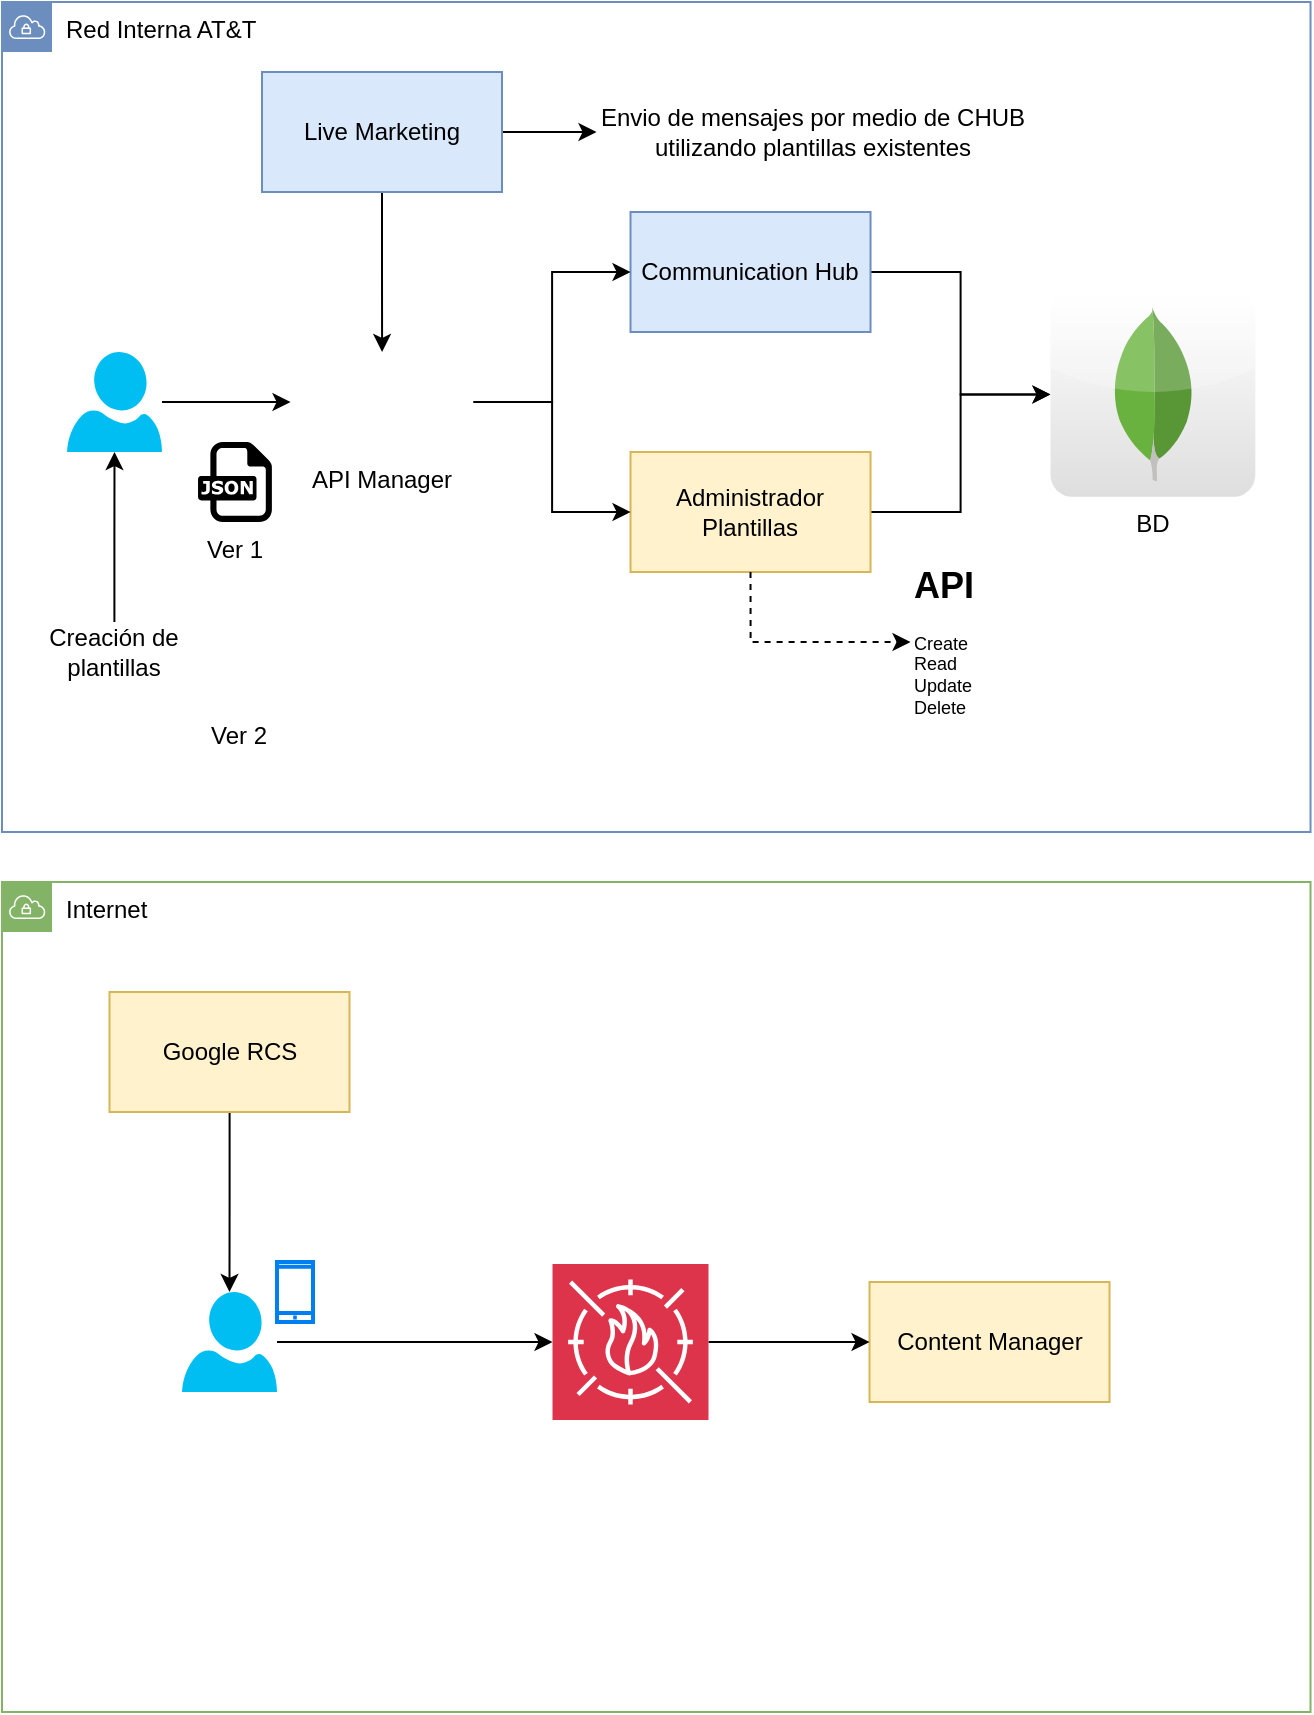 <mxfile version="26.0.10">
  <diagram name="Página-1" id="I--uYjoeAKg2iHmLg4aw">
    <mxGraphModel dx="896" dy="462" grid="1" gridSize="10" guides="1" tooltips="1" connect="1" arrows="1" fold="1" page="1" pageScale="1" pageWidth="827" pageHeight="1169" math="0" shadow="0">
      <root>
        <mxCell id="0" />
        <mxCell id="1" parent="0" />
        <mxCell id="kIFRUREvjJaYd9ezVtCr-22" value="Red Interna AT&amp;amp;T" style="sketch=0;outlineConnect=0;html=1;whiteSpace=wrap;fontSize=12;fontStyle=0;shape=mxgraph.aws4.group;grIcon=mxgraph.aws4.group_vpc;strokeColor=#6c8ebf;fillColor=none;verticalAlign=top;align=left;spacingLeft=30;dashed=0;" vertex="1" parent="1">
          <mxGeometry x="60" y="30" width="654.26" height="415" as="geometry" />
        </mxCell>
        <mxCell id="kIFRUREvjJaYd9ezVtCr-37" value="Internet" style="sketch=0;outlineConnect=0;html=1;whiteSpace=wrap;fontSize=12;fontStyle=0;shape=mxgraph.aws4.group;grIcon=mxgraph.aws4.group_vpc;strokeColor=#82b366;fillColor=none;verticalAlign=top;align=left;spacingLeft=30;dashed=0;" vertex="1" parent="1">
          <mxGeometry x="60" y="470" width="654.26" height="415" as="geometry" />
        </mxCell>
        <mxCell id="kIFRUREvjJaYd9ezVtCr-8" style="edgeStyle=orthogonalEdgeStyle;rounded=0;orthogonalLoop=1;jettySize=auto;html=1;" edge="1" parent="1" source="kIFRUREvjJaYd9ezVtCr-1" target="kIFRUREvjJaYd9ezVtCr-6">
          <mxGeometry relative="1" as="geometry" />
        </mxCell>
        <mxCell id="kIFRUREvjJaYd9ezVtCr-1" value="Communication Hub" style="rounded=0;whiteSpace=wrap;html=1;fillColor=#dae8fc;strokeColor=#6c8ebf;" vertex="1" parent="1">
          <mxGeometry x="374.26" y="135" width="120" height="60" as="geometry" />
        </mxCell>
        <mxCell id="kIFRUREvjJaYd9ezVtCr-7" style="edgeStyle=orthogonalEdgeStyle;rounded=0;orthogonalLoop=1;jettySize=auto;html=1;" edge="1" parent="1" source="kIFRUREvjJaYd9ezVtCr-2" target="kIFRUREvjJaYd9ezVtCr-6">
          <mxGeometry relative="1" as="geometry" />
        </mxCell>
        <mxCell id="kIFRUREvjJaYd9ezVtCr-2" value="Administrador Plantillas" style="rounded=0;whiteSpace=wrap;html=1;fillColor=#fff2cc;strokeColor=#d6b656;" vertex="1" parent="1">
          <mxGeometry x="374.26" y="255" width="120" height="60" as="geometry" />
        </mxCell>
        <mxCell id="kIFRUREvjJaYd9ezVtCr-13" style="edgeStyle=orthogonalEdgeStyle;rounded=0;orthogonalLoop=1;jettySize=auto;html=1;entryX=0;entryY=0.5;entryDx=0;entryDy=0;" edge="1" parent="1" source="kIFRUREvjJaYd9ezVtCr-4" target="kIFRUREvjJaYd9ezVtCr-1">
          <mxGeometry relative="1" as="geometry" />
        </mxCell>
        <mxCell id="kIFRUREvjJaYd9ezVtCr-14" style="edgeStyle=orthogonalEdgeStyle;rounded=0;orthogonalLoop=1;jettySize=auto;html=1;entryX=0;entryY=0.5;entryDx=0;entryDy=0;" edge="1" parent="1" source="kIFRUREvjJaYd9ezVtCr-4" target="kIFRUREvjJaYd9ezVtCr-2">
          <mxGeometry relative="1" as="geometry" />
        </mxCell>
        <mxCell id="kIFRUREvjJaYd9ezVtCr-18" style="edgeStyle=orthogonalEdgeStyle;rounded=0;orthogonalLoop=1;jettySize=auto;html=1;entryX=0;entryY=0.5;entryDx=0;entryDy=0;dashed=1;exitX=0.5;exitY=1;exitDx=0;exitDy=0;" edge="1" parent="1" source="kIFRUREvjJaYd9ezVtCr-2" target="kIFRUREvjJaYd9ezVtCr-17">
          <mxGeometry relative="1" as="geometry" />
        </mxCell>
        <mxCell id="kIFRUREvjJaYd9ezVtCr-4" value="API Manager" style="shape=image;verticalLabelPosition=bottom;labelBackgroundColor=default;verticalAlign=top;aspect=fixed;imageAspect=0;image=https://wso2.cachefly.net/wso2/sites/images/brand/wso2-logo.png;" vertex="1" parent="1">
          <mxGeometry x="204.26" y="205" width="91.49" height="50" as="geometry" />
        </mxCell>
        <mxCell id="kIFRUREvjJaYd9ezVtCr-6" value="BD" style="dashed=0;outlineConnect=0;html=1;align=center;labelPosition=center;verticalLabelPosition=bottom;verticalAlign=top;shape=mxgraph.webicons.mongodb;gradientColor=#DFDEDE" vertex="1" parent="1">
          <mxGeometry x="584.26" y="175" width="102.4" height="102.4" as="geometry" />
        </mxCell>
        <mxCell id="kIFRUREvjJaYd9ezVtCr-16" value="" style="edgeStyle=orthogonalEdgeStyle;rounded=0;orthogonalLoop=1;jettySize=auto;html=1;" edge="1" parent="1" source="kIFRUREvjJaYd9ezVtCr-15" target="kIFRUREvjJaYd9ezVtCr-4">
          <mxGeometry relative="1" as="geometry" />
        </mxCell>
        <mxCell id="kIFRUREvjJaYd9ezVtCr-49" style="edgeStyle=orthogonalEdgeStyle;rounded=0;orthogonalLoop=1;jettySize=auto;html=1;" edge="1" parent="1" source="kIFRUREvjJaYd9ezVtCr-15" target="kIFRUREvjJaYd9ezVtCr-48">
          <mxGeometry relative="1" as="geometry" />
        </mxCell>
        <mxCell id="kIFRUREvjJaYd9ezVtCr-15" value="Live Marketing" style="rounded=0;whiteSpace=wrap;html=1;fillColor=#dae8fc;strokeColor=#6c8ebf;" vertex="1" parent="1">
          <mxGeometry x="190" y="65" width="120" height="60" as="geometry" />
        </mxCell>
        <mxCell id="kIFRUREvjJaYd9ezVtCr-17" value="&lt;h1 style=&quot;margin-top: 0px;&quot;&gt;API&lt;/h1&gt;&lt;div&gt;Create&lt;/div&gt;&lt;div&gt;Read&lt;/div&gt;&lt;div&gt;Update&lt;/div&gt;&lt;div&gt;Delete&lt;/div&gt;" style="text;html=1;whiteSpace=wrap;overflow=hidden;rounded=0;fontSize=9;" vertex="1" parent="1">
          <mxGeometry x="514.26" y="305" width="60" height="90" as="geometry" />
        </mxCell>
        <mxCell id="kIFRUREvjJaYd9ezVtCr-42" style="edgeStyle=orthogonalEdgeStyle;rounded=0;orthogonalLoop=1;jettySize=auto;html=1;" edge="1" parent="1" source="kIFRUREvjJaYd9ezVtCr-19" target="kIFRUREvjJaYd9ezVtCr-38">
          <mxGeometry relative="1" as="geometry" />
        </mxCell>
        <mxCell id="kIFRUREvjJaYd9ezVtCr-19" value="" style="verticalLabelPosition=bottom;html=1;verticalAlign=top;align=center;strokeColor=none;fillColor=#00BEF2;shape=mxgraph.azure.user;" vertex="1" parent="1">
          <mxGeometry x="150" y="675" width="47.5" height="50" as="geometry" />
        </mxCell>
        <mxCell id="kIFRUREvjJaYd9ezVtCr-21" value="Content Manager" style="rounded=0;whiteSpace=wrap;html=1;fillColor=#fff2cc;strokeColor=#d6b656;" vertex="1" parent="1">
          <mxGeometry x="493.76" y="670" width="120" height="60" as="geometry" />
        </mxCell>
        <mxCell id="kIFRUREvjJaYd9ezVtCr-43" value="" style="edgeStyle=orthogonalEdgeStyle;rounded=0;orthogonalLoop=1;jettySize=auto;html=1;" edge="1" parent="1" source="kIFRUREvjJaYd9ezVtCr-38" target="kIFRUREvjJaYd9ezVtCr-21">
          <mxGeometry relative="1" as="geometry" />
        </mxCell>
        <mxCell id="kIFRUREvjJaYd9ezVtCr-38" value="" style="sketch=0;points=[[0,0,0],[0.25,0,0],[0.5,0,0],[0.75,0,0],[1,0,0],[0,1,0],[0.25,1,0],[0.5,1,0],[0.75,1,0],[1,1,0],[0,0.25,0],[0,0.5,0],[0,0.75,0],[1,0.25,0],[1,0.5,0],[1,0.75,0]];outlineConnect=0;fontColor=#232F3E;fillColor=#DD344C;strokeColor=#ffffff;dashed=0;verticalLabelPosition=bottom;verticalAlign=top;align=center;html=1;fontSize=12;fontStyle=0;aspect=fixed;shape=mxgraph.aws4.resourceIcon;resIcon=mxgraph.aws4.waf;" vertex="1" parent="1">
          <mxGeometry x="335.25" y="661" width="78" height="78" as="geometry" />
        </mxCell>
        <mxCell id="kIFRUREvjJaYd9ezVtCr-39" value="" style="html=1;verticalLabelPosition=bottom;align=center;labelBackgroundColor=#ffffff;verticalAlign=top;strokeWidth=2;strokeColor=#0080F0;shadow=0;dashed=0;shape=mxgraph.ios7.icons.smartphone;" vertex="1" parent="1">
          <mxGeometry x="197.5" y="660" width="18" height="30" as="geometry" />
        </mxCell>
        <mxCell id="kIFRUREvjJaYd9ezVtCr-41" value="" style="edgeStyle=orthogonalEdgeStyle;rounded=0;orthogonalLoop=1;jettySize=auto;html=1;" edge="1" parent="1" source="kIFRUREvjJaYd9ezVtCr-40" target="kIFRUREvjJaYd9ezVtCr-4">
          <mxGeometry relative="1" as="geometry" />
        </mxCell>
        <mxCell id="kIFRUREvjJaYd9ezVtCr-40" value="" style="verticalLabelPosition=bottom;html=1;verticalAlign=top;align=center;strokeColor=none;fillColor=#00BEF2;shape=mxgraph.azure.user;" vertex="1" parent="1">
          <mxGeometry x="92.5" y="205" width="47.5" height="50" as="geometry" />
        </mxCell>
        <mxCell id="kIFRUREvjJaYd9ezVtCr-45" value="Ver 1" style="dashed=0;outlineConnect=0;html=1;align=center;labelPosition=center;verticalLabelPosition=bottom;verticalAlign=top;shape=mxgraph.weblogos.json" vertex="1" parent="1">
          <mxGeometry x="158" y="250" width="36.94" height="40" as="geometry" />
        </mxCell>
        <mxCell id="kIFRUREvjJaYd9ezVtCr-47" style="edgeStyle=orthogonalEdgeStyle;rounded=0;orthogonalLoop=1;jettySize=auto;html=1;" edge="1" parent="1" source="kIFRUREvjJaYd9ezVtCr-46" target="kIFRUREvjJaYd9ezVtCr-19">
          <mxGeometry relative="1" as="geometry" />
        </mxCell>
        <mxCell id="kIFRUREvjJaYd9ezVtCr-46" value="Google RCS" style="rounded=0;whiteSpace=wrap;html=1;fillColor=#fff2cc;strokeColor=#d6b656;" vertex="1" parent="1">
          <mxGeometry x="113.75" y="525" width="120" height="60" as="geometry" />
        </mxCell>
        <mxCell id="kIFRUREvjJaYd9ezVtCr-48" value="Envio de mensajes por medio de CHUB utilizando plantillas existentes" style="text;html=1;align=center;verticalAlign=middle;whiteSpace=wrap;rounded=0;" vertex="1" parent="1">
          <mxGeometry x="357.26" y="80" width="217" height="30" as="geometry" />
        </mxCell>
        <mxCell id="kIFRUREvjJaYd9ezVtCr-51" style="edgeStyle=orthogonalEdgeStyle;rounded=0;orthogonalLoop=1;jettySize=auto;html=1;" edge="1" parent="1" source="kIFRUREvjJaYd9ezVtCr-50" target="kIFRUREvjJaYd9ezVtCr-40">
          <mxGeometry relative="1" as="geometry" />
        </mxCell>
        <mxCell id="kIFRUREvjJaYd9ezVtCr-50" value="Creación de plantillas" style="text;html=1;align=center;verticalAlign=middle;whiteSpace=wrap;rounded=0;" vertex="1" parent="1">
          <mxGeometry x="65.24" y="340" width="102.03" height="30" as="geometry" />
        </mxCell>
        <mxCell id="kIFRUREvjJaYd9ezVtCr-52" value="Ver 2" style="shape=image;html=1;verticalAlign=top;verticalLabelPosition=bottom;labelBackgroundColor=#ffffff;imageAspect=0;aspect=fixed;image=https://cdn3.iconfinder.com/data/icons/forall/1062/window-128.png" vertex="1" parent="1">
          <mxGeometry x="150" y="327.5" width="55" height="55" as="geometry" />
        </mxCell>
      </root>
    </mxGraphModel>
  </diagram>
</mxfile>
